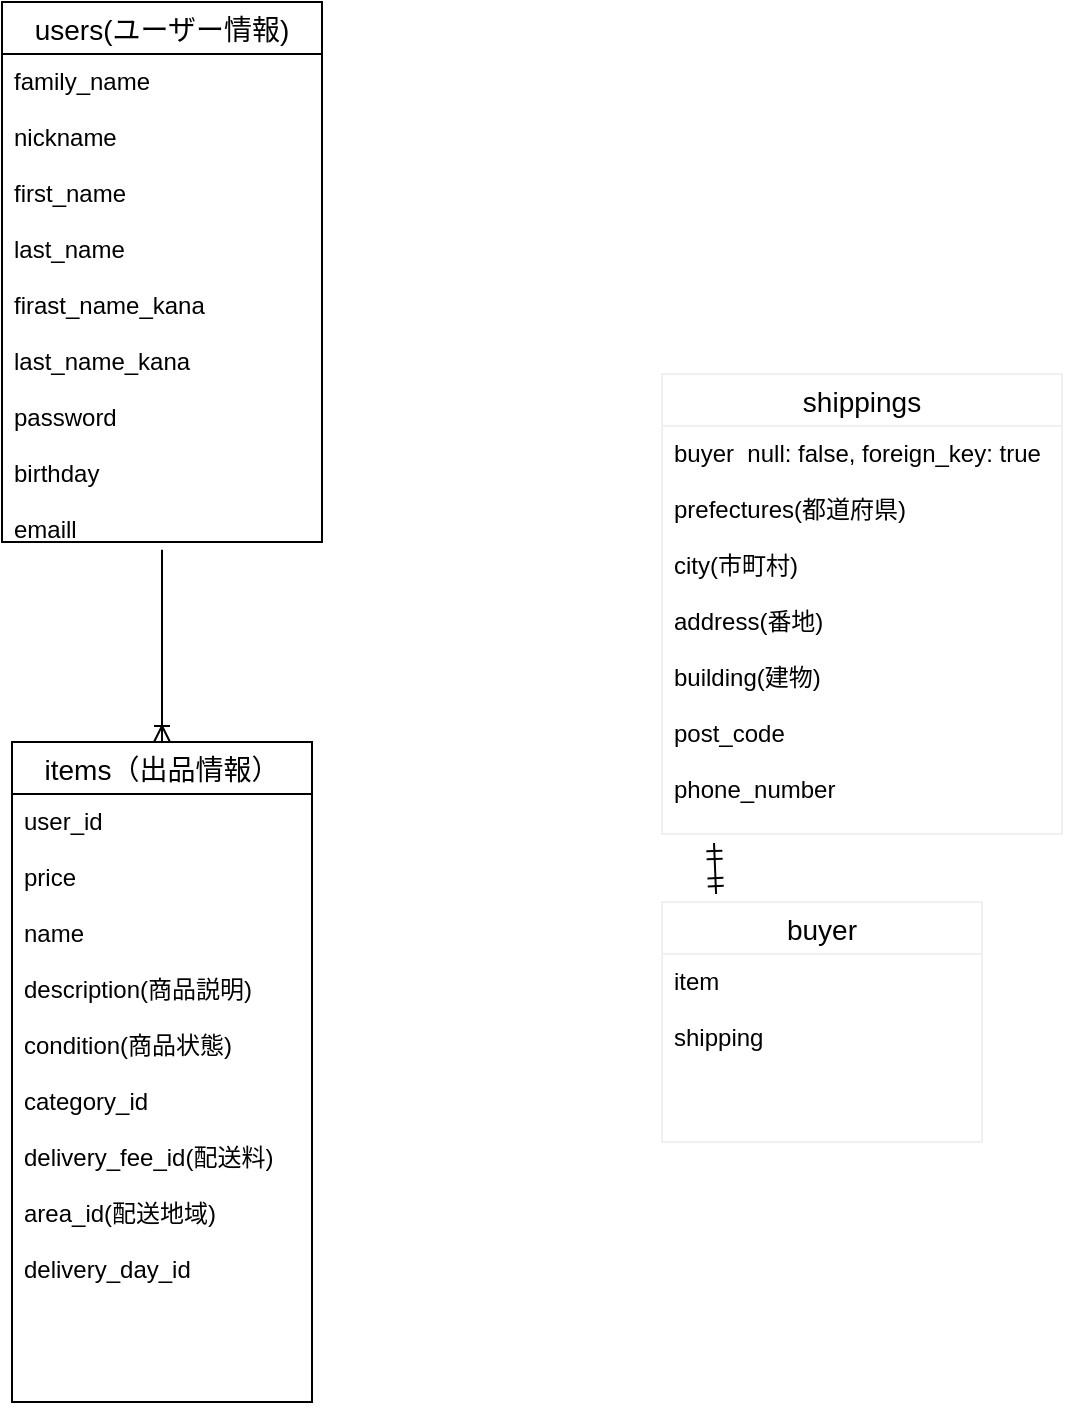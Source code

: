 <mxfile>
    <diagram id="g0HISasEa9U5_4z3-cw5" name="ページ1">
        <mxGraphModel dx="279" dy="1689" grid="1" gridSize="10" guides="1" tooltips="1" connect="1" arrows="1" fold="1" page="1" pageScale="1" pageWidth="827" pageHeight="1169" math="0" shadow="0">
            <root>
                <mxCell id="0"/>
                <mxCell id="1" parent="0"/>
                <mxCell id="65" value="items（出品情報）" style="swimlane;fontStyle=0;childLayout=stackLayout;horizontal=1;startSize=26;horizontalStack=0;resizeParent=1;resizeParentMax=0;resizeLast=0;collapsible=1;marginBottom=0;align=center;fontSize=14;" vertex="1" parent="1">
                    <mxGeometry x="65" y="90" width="150" height="330" as="geometry"/>
                </mxCell>
                <mxCell id="67" value="user_id&#10;&#10;price&#10;&#10;name&#10;&#10;description(商品説明)&#10;&#10;condition(商品状態)&#10;&#10;category_id&#10;&#10;delivery_fee_id(配送料)&#10;&#10;area_id(配送地域)&#10;&#10;delivery_day_id" style="text;strokeColor=none;fillColor=none;spacingLeft=4;spacingRight=4;overflow=hidden;rotatable=0;points=[[0,0.5],[1,0.5]];portConstraint=eastwest;fontSize=12;" vertex="1" parent="65">
                    <mxGeometry y="26" width="150" height="304" as="geometry"/>
                </mxCell>
                <mxCell id="129" value="shippings" style="swimlane;fontStyle=0;childLayout=stackLayout;horizontal=1;startSize=26;horizontalStack=0;resizeParent=1;resizeParentMax=0;resizeLast=0;collapsible=1;marginBottom=0;align=center;fontSize=14;strokeColor=#f0f0f0;strokeWidth=1;" vertex="1" parent="1">
                    <mxGeometry x="390" y="-94" width="200" height="230" as="geometry"/>
                </mxCell>
                <mxCell id="130" value="buyer  null: false, foreign_key: true&#10;&#10;prefectures(都道府県)&#10;&#10;city(市町村)&#10;&#10;address(番地)&#10;&#10;building(建物)&#10;&#10;post_code&#10;&#10;phone_number&#10;&#10;" style="text;strokeColor=none;fillColor=none;spacingLeft=4;spacingRight=4;overflow=hidden;rotatable=0;points=[[0,0.5],[1,0.5]];portConstraint=eastwest;fontSize=12;" vertex="1" parent="129">
                    <mxGeometry y="26" width="200" height="204" as="geometry"/>
                </mxCell>
                <mxCell id="48" value="users(ユーザー情報)" style="swimlane;fontStyle=0;childLayout=stackLayout;horizontal=1;startSize=26;horizontalStack=0;resizeParent=1;resizeParentMax=0;resizeLast=0;collapsible=1;marginBottom=0;align=center;fontSize=14;" vertex="1" parent="1">
                    <mxGeometry x="60" y="-280" width="160" height="270" as="geometry"/>
                </mxCell>
                <mxCell id="49" value="family_name&#10;&#10;nickname&#10;&#10;first_name&#10;&#10;last_name&#10;&#10;firast_name_kana&#10;&#10;last_name_kana&#10;&#10;password&#10;&#10;birthday&#10;&#10;emaill&#10;&#10;" style="text;strokeColor=none;fillColor=none;spacingLeft=4;spacingRight=4;overflow=hidden;rotatable=0;points=[[0,0.5],[1,0.5]];portConstraint=eastwest;fontSize=12;" vertex="1" parent="48">
                    <mxGeometry y="26" width="160" height="244" as="geometry"/>
                </mxCell>
                <mxCell id="153" value="buyer" style="swimlane;fontStyle=0;childLayout=stackLayout;horizontal=1;startSize=26;horizontalStack=0;resizeParent=1;resizeParentMax=0;resizeLast=0;collapsible=1;marginBottom=0;align=center;fontSize=14;strokeColor=#f0f0f0;strokeWidth=1;" vertex="1" parent="1">
                    <mxGeometry x="390" y="170" width="160" height="120" as="geometry"/>
                </mxCell>
                <mxCell id="154" value="item&#10;&#10;shipping" style="text;strokeColor=none;fillColor=none;spacingLeft=4;spacingRight=4;overflow=hidden;rotatable=0;points=[[0,0.5],[1,0.5]];portConstraint=eastwest;fontSize=12;" vertex="1" parent="153">
                    <mxGeometry y="26" width="160" height="94" as="geometry"/>
                </mxCell>
                <mxCell id="163" value="" style="fontSize=12;html=1;endArrow=ERmandOne;startArrow=ERmandOne;entryX=0.13;entryY=1.022;entryDx=0;entryDy=0;entryPerimeter=0;exitX=0.169;exitY=-0.033;exitDx=0;exitDy=0;exitPerimeter=0;" edge="1" parent="1" source="153" target="130">
                    <mxGeometry width="100" height="100" relative="1" as="geometry">
                        <mxPoint x="416" y="160" as="sourcePoint"/>
                        <mxPoint x="514" y="70" as="targetPoint"/>
                    </mxGeometry>
                </mxCell>
                <mxCell id="164" value="" style="fontSize=12;html=1;endArrow=ERoneToMany;entryX=0.5;entryY=0;entryDx=0;entryDy=0;exitX=0.5;exitY=1.016;exitDx=0;exitDy=0;exitPerimeter=0;" edge="1" parent="1" source="49" target="65">
                    <mxGeometry width="100" height="100" relative="1" as="geometry">
                        <mxPoint x="115" y="-10" as="sourcePoint"/>
                        <mxPoint x="215" y="-110" as="targetPoint"/>
                    </mxGeometry>
                </mxCell>
            </root>
        </mxGraphModel>
    </diagram>
</mxfile>